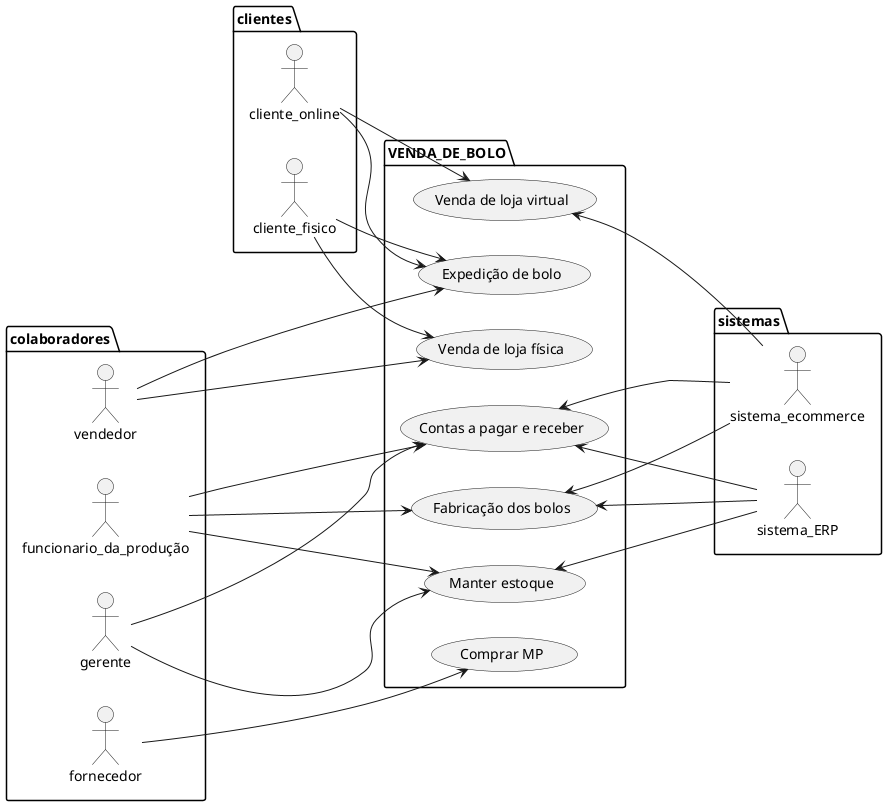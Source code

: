 @startuml
package clientes{
 actor cliente_online
 actor cliente_fisico
}

package colaboradores{
 actor vendedor 
 actor funcionario_da_produção
 actor gerente
 actor fornecedor
}

package sistemas{
actor sistema_ecommerce
actor sistema_ERP
}

left to right direction

package VENDA_DE_BOLO{

usecase "Venda de loja física"     as UC1
usecase "Venda de loja virtual"    as UC2
usecase "Expedição de bolo"        as UC3
usecase "Contas a pagar e receber" as UC4
usecase "Fabricação dos bolos"     as UC5
usecase "Manter estoque"           as UC6
usecase "Comprar MP"               as UC7
}

cliente_fisico --> UC1 
cliente_online --> UC2
cliente_online --> UC3
cliente_fisico --> UC3

vendedor --> UC1
vendedor --> UC3

funcionario_da_produção --> UC4
funcionario_da_produção --> UC5
funcionario_da_produção --> UC6

gerente ---> UC4
gerente ---> UC6

fornecedor --> UC7

UC2 <--- sistema_ecommerce
UC4 <--- sistema_ecommerce
UC5 <--- sistema_ecommerce

UC4 <-- sistema_ERP
UC5 <-- sistema_ERP
UC6 <-- sistema_ERP
@enduml
